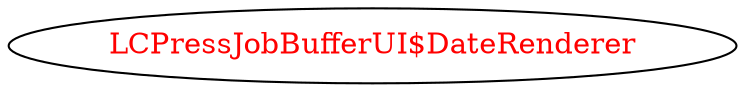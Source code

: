 digraph dependencyGraph {
 concentrate=true;
 ranksep="2.0";
 rankdir="LR"; 
 splines="ortho";
"LCPressJobBufferUI$DateRenderer" [fontcolor="red"];
}